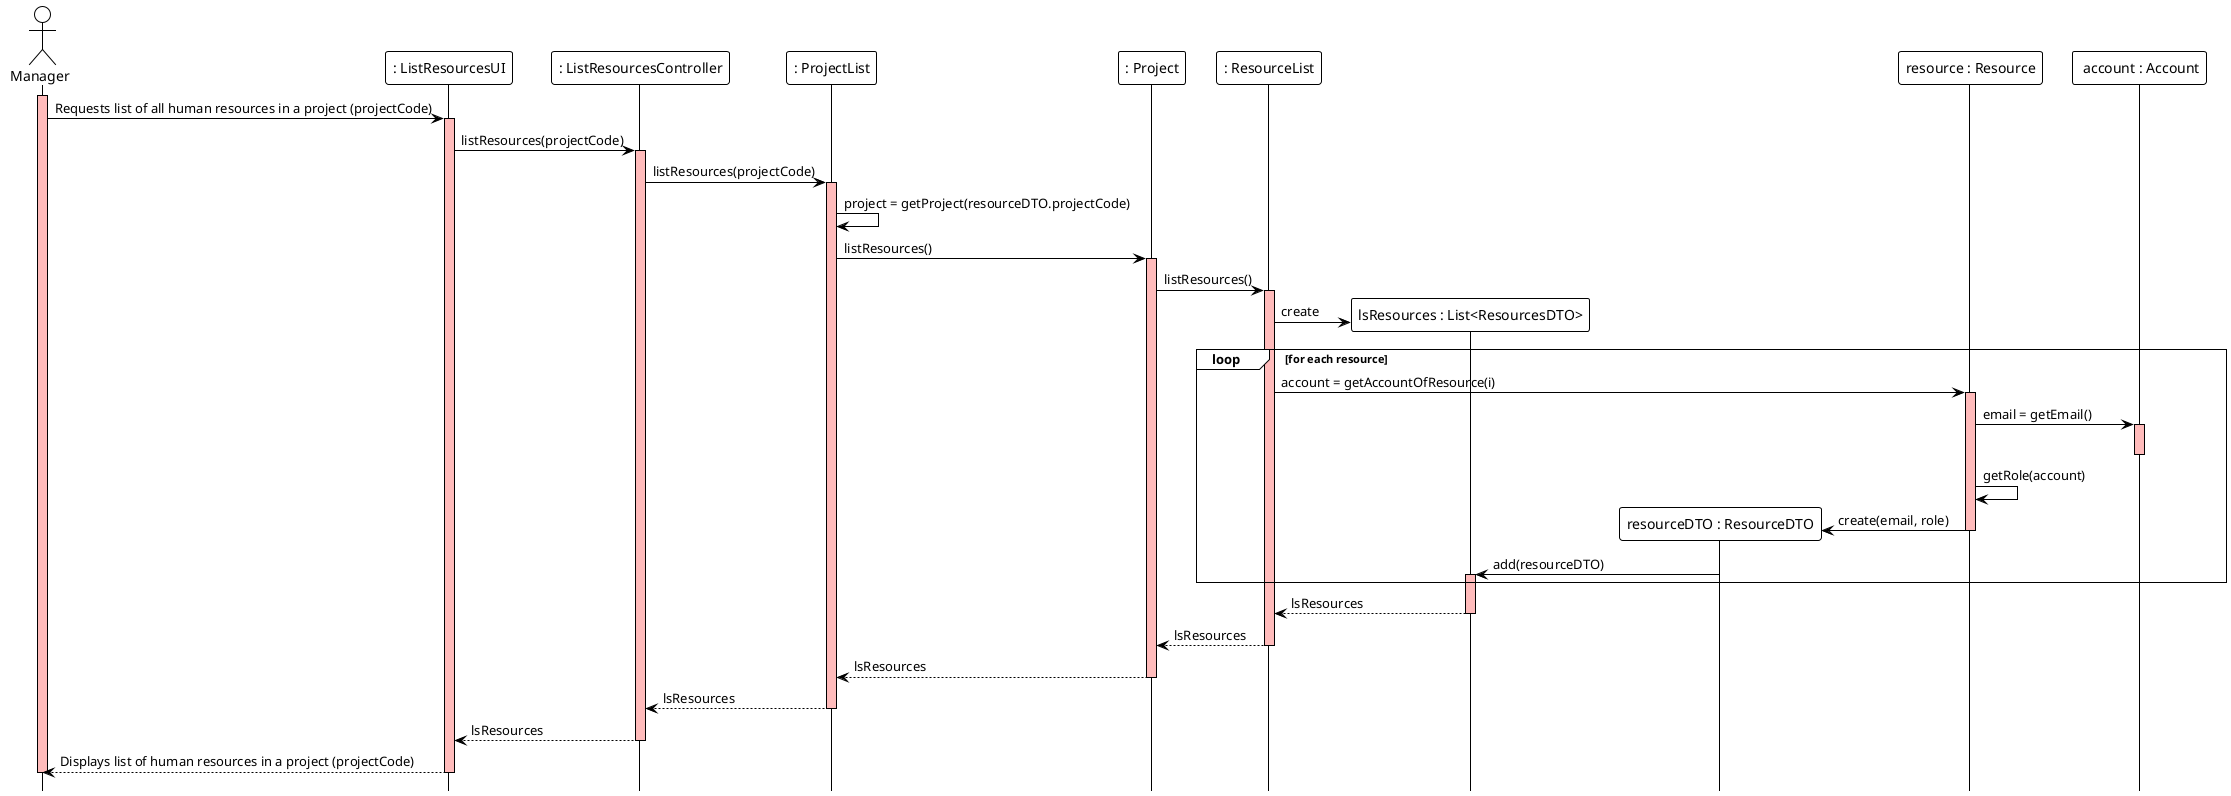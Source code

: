 @startuml
!theme plain
hide footbox

actor Manager as Manager
participant ": ListResourcesUI" as UI
participant ": ListResourcesController" as Controller
participant ": ProjectList" as ProjectList
participant ": Project" as project
participant ": ResourceList" as ResourceList
participant "lsResources : List<ResourcesDTO>" as DTOList
participant "resourceDTO : ResourceDTO" as DTO
participant "resource : Resource" as Resource
participant " account : Account" as account

activate Manager #FFBBBB
Manager ->  UI: Requests list of all human resources in a project (projectCode)

activate UI #FFBBBB
UI -> Controller: listResources(projectCode)

activate Controller #FFBBBB
Controller -> ProjectList: listResources(projectCode)

activate ProjectList #FFBBBB
ProjectList -> ProjectList : project = getProject(resourceDTO.projectCode)
ProjectList -> project : listResources()
activate project #FFBBBB
project -> ResourceList : listResources()
activate ResourceList #FFBBBB
ResourceList -> DTOList ** : create

loop for each resource
ResourceList -> Resource : account = getAccountOfResource(i)
activate Resource #FFBBBB
Resource -> account : email = getEmail()
activate account #FFBBBB
deactivate account
Resource -> Resource : getRole(account)
Resource -> DTO ** : create(email, role)
deactivate Resource

DTO -> DTOList : add(resourceDTO)
activate DTOList #FFBBBB

end

DTOList --> ResourceList: lsResources
deactivate DTOList
ResourceList --> project : lsResources
deactivate ResourceList
project --> ProjectList : lsResources
deactivate project
ProjectList --> Controller : lsResources
deactivate ProjectList
Controller --> UI : lsResources
deactivate Controller

UI --> Manager: Displays list of human resources in a project (projectCode)
deactivate UI
deactivate Manager #FFBBBB
@enduml